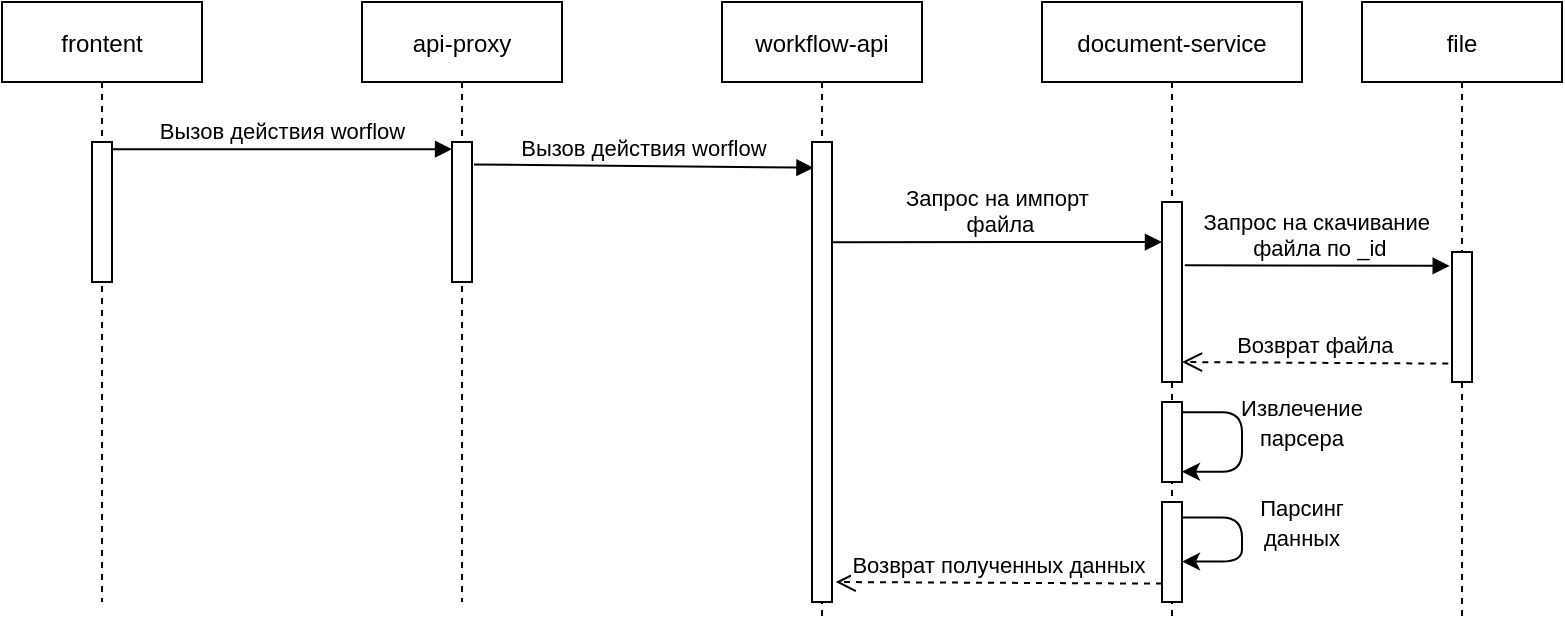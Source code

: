 <mxfile version="21.7.5" type="github">
  <diagram name="Страница — 1" id="spXLU3zmGpcaudpSnPfW">
    <mxGraphModel dx="1647" dy="897" grid="1" gridSize="10" guides="1" tooltips="1" connect="1" arrows="1" fold="1" page="1" pageScale="1" pageWidth="827" pageHeight="1169" math="0" shadow="0">
      <root>
        <mxCell id="0" />
        <mxCell id="1" parent="0" />
        <mxCell id="MpjXvPP9tkOSTZWV3Y40-1" value="frontent" style="shape=umlLifeline;perimeter=lifelinePerimeter;container=1;collapsible=0;recursiveResize=0;rounded=0;shadow=0;strokeWidth=1;" vertex="1" parent="1">
          <mxGeometry x="24" y="30" width="100" height="300" as="geometry" />
        </mxCell>
        <mxCell id="MpjXvPP9tkOSTZWV3Y40-2" value="" style="points=[];perimeter=orthogonalPerimeter;rounded=0;shadow=0;strokeWidth=1;" vertex="1" parent="MpjXvPP9tkOSTZWV3Y40-1">
          <mxGeometry x="45" y="70" width="10" height="70" as="geometry" />
        </mxCell>
        <mxCell id="MpjXvPP9tkOSTZWV3Y40-3" value="api-proxy" style="shape=umlLifeline;perimeter=lifelinePerimeter;container=1;collapsible=0;recursiveResize=0;rounded=0;shadow=0;strokeWidth=1;" vertex="1" parent="1">
          <mxGeometry x="204" y="30" width="100" height="300" as="geometry" />
        </mxCell>
        <mxCell id="MpjXvPP9tkOSTZWV3Y40-4" value="" style="points=[];perimeter=orthogonalPerimeter;rounded=0;shadow=0;strokeWidth=1;" vertex="1" parent="MpjXvPP9tkOSTZWV3Y40-3">
          <mxGeometry x="45" y="70" width="10" height="70" as="geometry" />
        </mxCell>
        <mxCell id="MpjXvPP9tkOSTZWV3Y40-5" value="workflow-api" style="shape=umlLifeline;perimeter=lifelinePerimeter;container=1;collapsible=0;recursiveResize=0;rounded=0;shadow=0;strokeWidth=1;" vertex="1" parent="1">
          <mxGeometry x="384" y="30" width="100" height="310" as="geometry" />
        </mxCell>
        <mxCell id="MpjXvPP9tkOSTZWV3Y40-6" value="" style="points=[];perimeter=orthogonalPerimeter;rounded=0;shadow=0;strokeWidth=1;" vertex="1" parent="MpjXvPP9tkOSTZWV3Y40-5">
          <mxGeometry x="45" y="70" width="10" height="230" as="geometry" />
        </mxCell>
        <mxCell id="MpjXvPP9tkOSTZWV3Y40-7" value="document-service" style="shape=umlLifeline;perimeter=lifelinePerimeter;container=1;collapsible=0;recursiveResize=0;rounded=0;shadow=0;strokeWidth=1;" vertex="1" parent="1">
          <mxGeometry x="544" y="30" width="130" height="310" as="geometry" />
        </mxCell>
        <mxCell id="MpjXvPP9tkOSTZWV3Y40-8" value="" style="points=[];perimeter=orthogonalPerimeter;rounded=0;shadow=0;strokeWidth=1;" vertex="1" parent="MpjXvPP9tkOSTZWV3Y40-7">
          <mxGeometry x="60" y="100" width="10" height="90" as="geometry" />
        </mxCell>
        <mxCell id="MpjXvPP9tkOSTZWV3Y40-9" value="" style="points=[];perimeter=orthogonalPerimeter;rounded=0;shadow=0;strokeWidth=1;" vertex="1" parent="MpjXvPP9tkOSTZWV3Y40-7">
          <mxGeometry x="60" y="250" width="10" height="50" as="geometry" />
        </mxCell>
        <mxCell id="MpjXvPP9tkOSTZWV3Y40-10" value="file" style="shape=umlLifeline;perimeter=lifelinePerimeter;container=1;collapsible=0;recursiveResize=0;rounded=0;shadow=0;strokeWidth=1;" vertex="1" parent="1">
          <mxGeometry x="704" y="30" width="100" height="310" as="geometry" />
        </mxCell>
        <mxCell id="MpjXvPP9tkOSTZWV3Y40-11" value="" style="points=[];perimeter=orthogonalPerimeter;rounded=0;shadow=0;strokeWidth=1;" vertex="1" parent="MpjXvPP9tkOSTZWV3Y40-10">
          <mxGeometry x="45" y="125" width="10" height="65" as="geometry" />
        </mxCell>
        <mxCell id="MpjXvPP9tkOSTZWV3Y40-12" value="Вызов действия worflow" style="verticalAlign=bottom;endArrow=block;entryX=0.005;entryY=0.051;shadow=0;strokeWidth=1;entryDx=0;entryDy=0;entryPerimeter=0;exitX=1.028;exitY=0.051;exitDx=0;exitDy=0;exitPerimeter=0;" edge="1" parent="1" source="MpjXvPP9tkOSTZWV3Y40-2" target="MpjXvPP9tkOSTZWV3Y40-4">
          <mxGeometry relative="1" as="geometry">
            <mxPoint x="84" y="110" as="sourcePoint" />
            <mxPoint x="244" y="110.0" as="targetPoint" />
          </mxGeometry>
        </mxCell>
        <mxCell id="MpjXvPP9tkOSTZWV3Y40-13" value="Вызов действия worflow" style="verticalAlign=bottom;endArrow=block;shadow=0;strokeWidth=1;exitX=1.098;exitY=0.16;exitDx=0;exitDy=0;exitPerimeter=0;entryX=0.074;entryY=0.056;entryDx=0;entryDy=0;entryPerimeter=0;" edge="1" parent="1" source="MpjXvPP9tkOSTZWV3Y40-4" target="MpjXvPP9tkOSTZWV3Y40-6">
          <mxGeometry relative="1" as="geometry">
            <mxPoint x="264" y="130.0" as="sourcePoint" />
            <mxPoint x="424" y="111" as="targetPoint" />
          </mxGeometry>
        </mxCell>
        <mxCell id="MpjXvPP9tkOSTZWV3Y40-14" value="Запрос на импорт&#xa; файла" style="verticalAlign=bottom;endArrow=block;shadow=0;strokeWidth=1;exitX=1.019;exitY=0.218;exitDx=0;exitDy=0;exitPerimeter=0;" edge="1" parent="1" source="MpjXvPP9tkOSTZWV3Y40-6">
          <mxGeometry relative="1" as="geometry">
            <mxPoint x="444" y="150" as="sourcePoint" />
            <mxPoint x="604" y="150" as="targetPoint" />
          </mxGeometry>
        </mxCell>
        <mxCell id="MpjXvPP9tkOSTZWV3Y40-15" value="&lt;font style=&quot;font-size: 11px&quot;&gt;Извлечение парсера&lt;/font&gt;" style="text;html=1;strokeColor=none;fillColor=none;align=center;verticalAlign=middle;whiteSpace=wrap;rounded=0;" vertex="1" parent="1">
          <mxGeometry x="654" y="230" width="40" height="20" as="geometry" />
        </mxCell>
        <mxCell id="MpjXvPP9tkOSTZWV3Y40-16" value="Запрос на скачивание&#xa; файла по _id" style="verticalAlign=bottom;endArrow=block;shadow=0;strokeWidth=1;exitX=1.141;exitY=0.351;exitDx=0;exitDy=0;exitPerimeter=0;entryX=-0.112;entryY=0.107;entryDx=0;entryDy=0;entryPerimeter=0;" edge="1" parent="1" source="MpjXvPP9tkOSTZWV3Y40-8" target="MpjXvPP9tkOSTZWV3Y40-11">
          <mxGeometry relative="1" as="geometry">
            <mxPoint x="614" y="220" as="sourcePoint" />
            <mxPoint x="744" y="220" as="targetPoint" />
          </mxGeometry>
        </mxCell>
        <mxCell id="MpjXvPP9tkOSTZWV3Y40-17" value="" style="edgeStyle=elbowEdgeStyle;elbow=horizontal;endArrow=classic;html=1;exitX=1.039;exitY=0.003;exitDx=0;exitDy=0;exitPerimeter=0;" edge="1" parent="1">
          <mxGeometry width="50" height="50" relative="1" as="geometry">
            <mxPoint x="614.39" y="235.12" as="sourcePoint" />
            <mxPoint x="614" y="264.88" as="targetPoint" />
            <Array as="points">
              <mxPoint x="644" y="264.88" />
              <mxPoint x="644" y="233.88" />
            </Array>
          </mxGeometry>
        </mxCell>
        <mxCell id="MpjXvPP9tkOSTZWV3Y40-18" value="Возврат файла" style="verticalAlign=bottom;endArrow=open;dashed=1;endSize=8;shadow=0;strokeWidth=1;exitX=-0.085;exitY=0.227;exitDx=0;exitDy=0;exitPerimeter=0;" edge="1" parent="1">
          <mxGeometry relative="1" as="geometry">
            <mxPoint x="614" y="210" as="targetPoint" />
            <mxPoint x="747.15" y="210.81" as="sourcePoint" />
          </mxGeometry>
        </mxCell>
        <mxCell id="MpjXvPP9tkOSTZWV3Y40-19" value="" style="points=[];perimeter=orthogonalPerimeter;rounded=0;shadow=0;strokeWidth=1;" vertex="1" parent="1">
          <mxGeometry x="604" y="230" width="10" height="40" as="geometry" />
        </mxCell>
        <mxCell id="MpjXvPP9tkOSTZWV3Y40-20" value="" style="edgeStyle=elbowEdgeStyle;elbow=horizontal;endArrow=classic;html=1;exitX=1.028;exitY=0.154;exitDx=0;exitDy=0;exitPerimeter=0;" edge="1" parent="1" source="MpjXvPP9tkOSTZWV3Y40-9">
          <mxGeometry width="50" height="50" relative="1" as="geometry">
            <mxPoint x="614.39" y="280.0" as="sourcePoint" />
            <mxPoint x="614" y="309.76" as="targetPoint" />
            <Array as="points">
              <mxPoint x="644" y="309.76" />
              <mxPoint x="644" y="278.76" />
            </Array>
          </mxGeometry>
        </mxCell>
        <mxCell id="MpjXvPP9tkOSTZWV3Y40-21" value="&lt;font style=&quot;font-size: 11px&quot;&gt;Парсинг данных&lt;/font&gt;" style="text;html=1;strokeColor=none;fillColor=none;align=center;verticalAlign=middle;whiteSpace=wrap;rounded=0;" vertex="1" parent="1">
          <mxGeometry x="654" y="280" width="40" height="20" as="geometry" />
        </mxCell>
        <mxCell id="MpjXvPP9tkOSTZWV3Y40-22" value="Возврат полученных данных" style="verticalAlign=bottom;endArrow=open;dashed=1;endSize=8;shadow=0;strokeWidth=1;exitX=-0.085;exitY=0.227;exitDx=0;exitDy=0;exitPerimeter=0;" edge="1" parent="1">
          <mxGeometry relative="1" as="geometry">
            <mxPoint x="440.85" y="320" as="targetPoint" />
            <mxPoint x="604" y="320.81" as="sourcePoint" />
          </mxGeometry>
        </mxCell>
      </root>
    </mxGraphModel>
  </diagram>
</mxfile>
